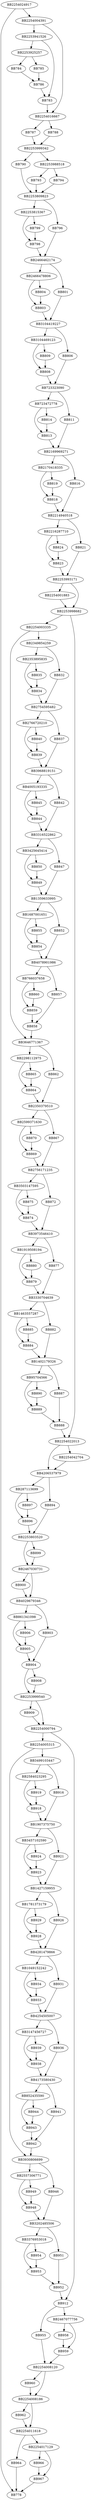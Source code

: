 digraph G{
	BB2254024917->BB778;
	BB2254024917->BB2254004391;
	BB2254004391->BB2253941526;
	BB2254004391->BB2254016667;
	BB2253941526->BB2253925257;
	BB2253941526->BB783;
	BB2253925257->BB784;
	BB2253925257->BB785;
	BB785->BB786;
	BB784->BB786;
	BB786->BB783;
	BB783->BB2254016667;
	BB2254016667->BB787;
	BB2254016667->BB788;
	BB788->BB2253999342;
	BB787->BB2253999342;
	BB2253999342->BB790;
	BB2253999342->BB2253988518;
	BB790->BB2253809823;
	BB2253988518->BB793;
	BB2253988518->BB794;
	BB794->BB2253809823;
	BB793->BB2253809823;
	BB2253809823->BB2253815367;
	BB2253809823->BB796;
	BB796->BB2466462174;
	BB2253815367->BB798;
	BB2253815367->BB799;
	BB799->BB798;
	BB798->BB2466462174;
	BB2466462174->BB2466478806;
	BB2466462174->BB801;
	BB801->BB3104419227;
	BB2466478806->BB803;
	BB2466478806->BB804;
	BB804->BB803;
	BB803->BB3104419227;
	BB3104419227->BB3104469123;
	BB3104419227->BB806;
	BB806->BB723323090;
	BB3104469123->BB808;
	BB3104469123->BB809;
	BB809->BB808;
	BB808->BB723323090;
	BB723323090->BB723472778;
	BB723323090->BB811;
	BB811->BB2169969271;
	BB723472778->BB813;
	BB723472778->BB814;
	BB814->BB813;
	BB813->BB2169969271;
	BB2169969271->BB2170418335;
	BB2169969271->BB816;
	BB816->BB2214940518;
	BB2170418335->BB818;
	BB2170418335->BB819;
	BB819->BB818;
	BB818->BB2214940518;
	BB2214940518->BB2216287710;
	BB2214940518->BB821;
	BB821->BB2253993171;
	BB2216287710->BB823;
	BB2216287710->BB824;
	BB824->BB823;
	BB823->BB2253993171;
	BB2253993171->BB2254001883;
	BB2253993171->BB2253998682;
	BB2254001883->BB2253998682;
	BB2253998682->BB2254003335;
	BB2253998682->BB2254022013;
	BB2254003335->BB3646771367;
	BB2254003335->BB2349854259;
	BB2349854259->BB2353895835;
	BB2349854259->BB832;
	BB832->BB2754595482;
	BB2353895835->BB834;
	BB2353895835->BB835;
	BB835->BB834;
	BB834->BB2754595482;
	BB2754595482->BB2766720210;
	BB2754595482->BB837;
	BB837->BB3968819151;
	BB2766720210->BB839;
	BB2766720210->BB840;
	BB840->BB839;
	BB839->BB3968819151;
	BB3968819151->BB4005193335;
	BB3968819151->BB842;
	BB842->BB3316522862;
	BB4005193335->BB844;
	BB4005193335->BB845;
	BB845->BB844;
	BB844->BB3316522862;
	BB3316522862->BB3425645414;
	BB3316522862->BB847;
	BB847->BB1359633995;
	BB3425645414->BB849;
	BB3425645414->BB850;
	BB850->BB849;
	BB849->BB1359633995;
	BB1359633995->BB1687001651;
	BB1359633995->BB852;
	BB852->BB4078901986;
	BB1687001651->BB854;
	BB1687001651->BB855;
	BB855->BB854;
	BB854->BB4078901986;
	BB4078901986->BB766037658;
	BB4078901986->BB857;
	BB857->BB858;
	BB766037658->BB859;
	BB766037658->BB860;
	BB860->BB859;
	BB859->BB858;
	BB858->BB3646771367;
	BB3646771367->BB2298112975;
	BB3646771367->BB862;
	BB862->BB2350379510;
	BB2298112975->BB864;
	BB2298112975->BB865;
	BB865->BB864;
	BB864->BB2350379510;
	BB2350379510->BB2599371630;
	BB2350379510->BB867;
	BB867->BB2756171235;
	BB2599371630->BB869;
	BB2599371630->BB870;
	BB870->BB869;
	BB869->BB2756171235;
	BB2756171235->BB3503147595;
	BB2756171235->BB872;
	BB872->BB3973546410;
	BB3503147595->BB874;
	BB3503147595->BB875;
	BB875->BB874;
	BB874->BB3973546410;
	BB3973546410->BB1919508194;
	BB3973546410->BB877;
	BB877->BB3330704639;
	BB1919508194->BB879;
	BB1919508194->BB880;
	BB880->BB879;
	BB879->BB3330704639;
	BB3330704639->BB1463557287;
	BB3330704639->BB882;
	BB882->BB1402179326;
	BB1463557287->BB884;
	BB1463557287->BB885;
	BB885->BB884;
	BB884->BB1402179326;
	BB1402179326->BB95704566;
	BB1402179326->BB887;
	BB887->BB888;
	BB95704566->BB889;
	BB95704566->BB890;
	BB890->BB889;
	BB889->BB888;
	BB888->BB2254022013;
	BB2254022013->BB4206537979;
	BB2254022013->BB2254042704;
	BB2254042704->BB4206537979;
	BB4206537979->BB287113699;
	BB4206537979->BB894;
	BB894->BB2253803520;
	BB287113699->BB896;
	BB287113699->BB897;
	BB897->BB896;
	BB896->BB2253803520;
	BB2253803520->BB2467030731;
	BB2253803520->BB899;
	BB899->BB2467030731;
	BB2467030731->BB900;
	BB2467030731->BB4029679346;
	BB900->BB4029679346;
	BB4029679346->BB861341098;
	BB4029679346->BB903;
	BB903->BB904;
	BB861341098->BB905;
	BB861341098->BB906;
	BB906->BB905;
	BB905->BB904;
	BB904->BB2253999540;
	BB904->BB908;
	BB908->BB2253999540;
	BB2253999540->BB909;
	BB2253999540->BB2254000794;
	BB909->BB2254000794;
	BB2254000794->BB2254005315;
	BB2254000794->BB912;
	BB2254005315->BB3930806699;
	BB2254005315->BB3499103447;
	BB3499103447->BB2584023295;
	BB3499103447->BB916;
	BB916->BB1907375750;
	BB2584023295->BB918;
	BB2584023295->BB919;
	BB919->BB918;
	BB918->BB1907375750;
	BB1907375750->BB3457102590;
	BB1907375750->BB921;
	BB921->BB1427159955;
	BB3457102590->BB923;
	BB3457102590->BB924;
	BB924->BB923;
	BB923->BB1427159955;
	BB1427159955->BB1781373179;
	BB1427159955->BB926;
	BB926->BB4281479866;
	BB1781373179->BB928;
	BB1781373179->BB929;
	BB929->BB928;
	BB928->BB4281479866;
	BB4281479866->BB1049152242;
	BB4281479866->BB931;
	BB931->BB4254505007;
	BB1049152242->BB933;
	BB1049152242->BB934;
	BB934->BB933;
	BB933->BB4254505007;
	BB4254505007->BB3147456727;
	BB4254505007->BB936;
	BB936->BB4173580430;
	BB3147456727->BB938;
	BB3147456727->BB939;
	BB939->BB938;
	BB938->BB4173580430;
	BB4173580430->BB852435590;
	BB4173580430->BB941;
	BB941->BB942;
	BB852435590->BB943;
	BB852435590->BB944;
	BB944->BB943;
	BB943->BB942;
	BB942->BB3930806699;
	BB3930806699->BB2557306771;
	BB3930806699->BB946;
	BB946->BB3202485506;
	BB2557306771->BB948;
	BB2557306771->BB949;
	BB949->BB948;
	BB948->BB3202485506;
	BB3202485506->BB3376953018;
	BB3202485506->BB951;
	BB951->BB952;
	BB3376953018->BB953;
	BB3376953018->BB954;
	BB954->BB953;
	BB953->BB952;
	BB952->BB912;
	BB912->BB955;
	BB912->BB2467077756;
	BB955->BB2254008120;
	BB2467077756->BB958;
	BB2467077756->BB959;
	BB958->BB959;
	BB959->BB2254008120;
	BB2254008120->BB960;
	BB2254008120->BB2254008186;
	BB960->BB2254008186;
	BB2254008186->BB962;
	BB2254008186->BB2254011618;
	BB962->BB2254011618;
	BB2254011618->BB964;
	BB2254011618->BB2254017129;
	BB964->BB778;
	BB2254017129->BB966;
	BB2254017129->BB967;
	BB966->BB967;
	BB967->BB778;
}
